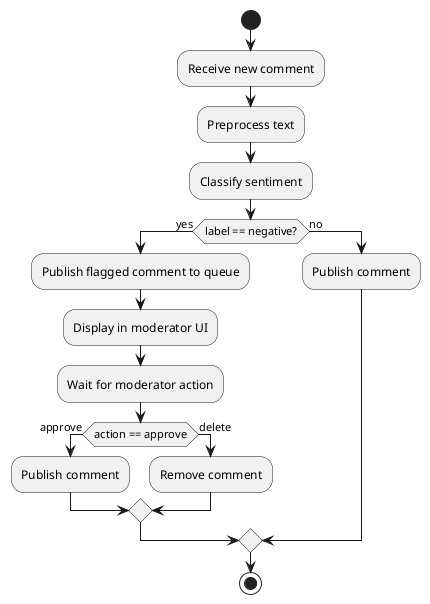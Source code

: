 @startuml
start
:Receive new comment;
:Preprocess text;
:Classify sentiment;
if (label == negative?) then (yes)
  :Publish flagged comment to queue;
  :Display in moderator UI;
  :Wait for moderator action;
  if (action == approve) then (approve)
    :Publish comment;
  else (delete)
    :Remove comment;
  endif
else (no)
  :Publish comment;
endif
stop
@enduml
